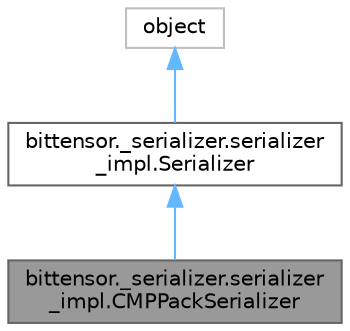 digraph "bittensor._serializer.serializer_impl.CMPPackSerializer"
{
 // LATEX_PDF_SIZE
  bgcolor="transparent";
  edge [fontname=Helvetica,fontsize=10,labelfontname=Helvetica,labelfontsize=10];
  node [fontname=Helvetica,fontsize=10,shape=box,height=0.2,width=0.4];
  Node1 [label="bittensor._serializer.serializer\l_impl.CMPPackSerializer",height=0.2,width=0.4,color="gray40", fillcolor="grey60", style="filled", fontcolor="black",tooltip=" "];
  Node2 -> Node1 [dir="back",color="steelblue1",style="solid"];
  Node2 [label="bittensor._serializer.serializer\l_impl.Serializer",height=0.2,width=0.4,color="gray40", fillcolor="white", style="filled",URL="$classbittensor_1_1__serializer_1_1serializer__impl_1_1_serializer.html",tooltip=" "];
  Node3 -> Node2 [dir="back",color="steelblue1",style="solid"];
  Node3 [label="object",height=0.2,width=0.4,color="grey75", fillcolor="white", style="filled",tooltip=" "];
}
